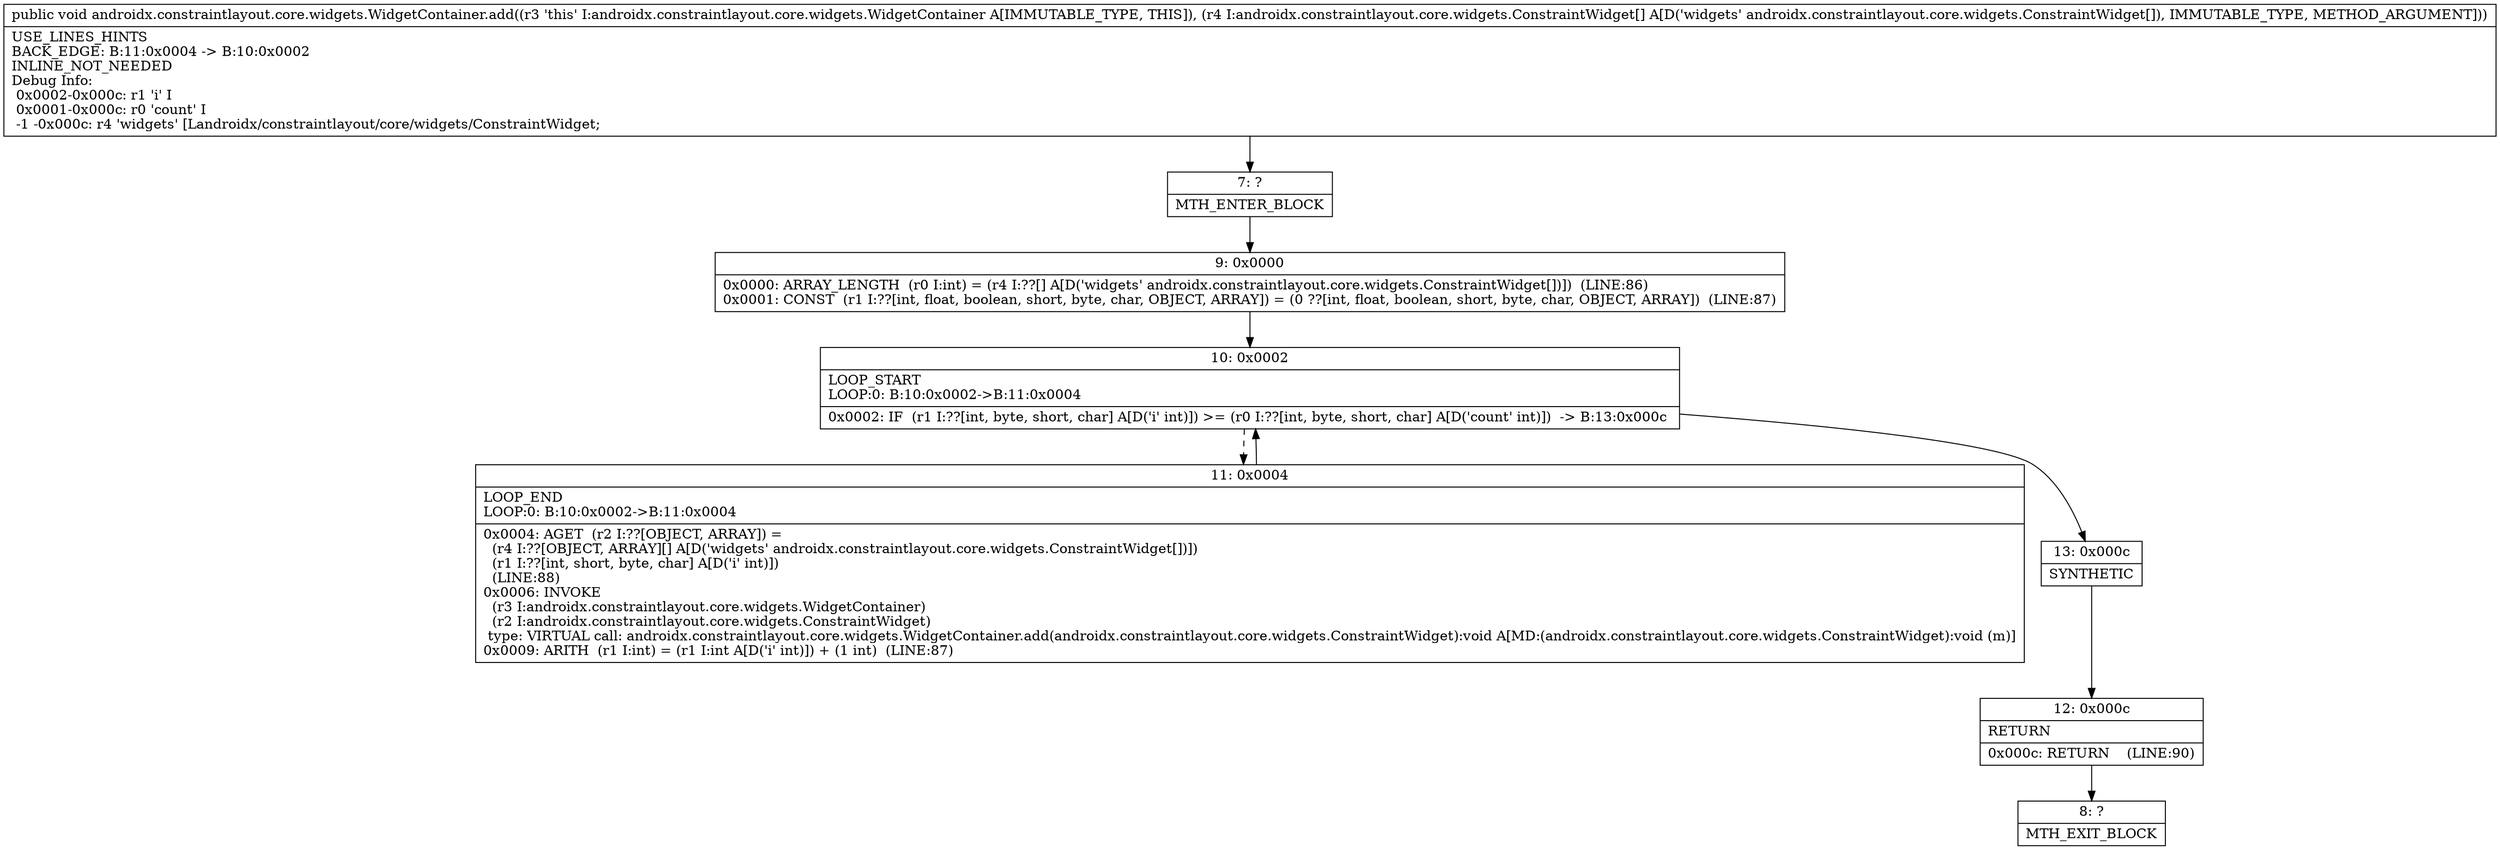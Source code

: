 digraph "CFG forandroidx.constraintlayout.core.widgets.WidgetContainer.add([Landroidx\/constraintlayout\/core\/widgets\/ConstraintWidget;)V" {
Node_7 [shape=record,label="{7\:\ ?|MTH_ENTER_BLOCK\l}"];
Node_9 [shape=record,label="{9\:\ 0x0000|0x0000: ARRAY_LENGTH  (r0 I:int) = (r4 I:??[] A[D('widgets' androidx.constraintlayout.core.widgets.ConstraintWidget[])])  (LINE:86)\l0x0001: CONST  (r1 I:??[int, float, boolean, short, byte, char, OBJECT, ARRAY]) = (0 ??[int, float, boolean, short, byte, char, OBJECT, ARRAY])  (LINE:87)\l}"];
Node_10 [shape=record,label="{10\:\ 0x0002|LOOP_START\lLOOP:0: B:10:0x0002\-\>B:11:0x0004\l|0x0002: IF  (r1 I:??[int, byte, short, char] A[D('i' int)]) \>= (r0 I:??[int, byte, short, char] A[D('count' int)])  \-\> B:13:0x000c \l}"];
Node_11 [shape=record,label="{11\:\ 0x0004|LOOP_END\lLOOP:0: B:10:0x0002\-\>B:11:0x0004\l|0x0004: AGET  (r2 I:??[OBJECT, ARRAY]) = \l  (r4 I:??[OBJECT, ARRAY][] A[D('widgets' androidx.constraintlayout.core.widgets.ConstraintWidget[])])\l  (r1 I:??[int, short, byte, char] A[D('i' int)])\l  (LINE:88)\l0x0006: INVOKE  \l  (r3 I:androidx.constraintlayout.core.widgets.WidgetContainer)\l  (r2 I:androidx.constraintlayout.core.widgets.ConstraintWidget)\l type: VIRTUAL call: androidx.constraintlayout.core.widgets.WidgetContainer.add(androidx.constraintlayout.core.widgets.ConstraintWidget):void A[MD:(androidx.constraintlayout.core.widgets.ConstraintWidget):void (m)]\l0x0009: ARITH  (r1 I:int) = (r1 I:int A[D('i' int)]) + (1 int)  (LINE:87)\l}"];
Node_13 [shape=record,label="{13\:\ 0x000c|SYNTHETIC\l}"];
Node_12 [shape=record,label="{12\:\ 0x000c|RETURN\l|0x000c: RETURN    (LINE:90)\l}"];
Node_8 [shape=record,label="{8\:\ ?|MTH_EXIT_BLOCK\l}"];
MethodNode[shape=record,label="{public void androidx.constraintlayout.core.widgets.WidgetContainer.add((r3 'this' I:androidx.constraintlayout.core.widgets.WidgetContainer A[IMMUTABLE_TYPE, THIS]), (r4 I:androidx.constraintlayout.core.widgets.ConstraintWidget[] A[D('widgets' androidx.constraintlayout.core.widgets.ConstraintWidget[]), IMMUTABLE_TYPE, METHOD_ARGUMENT]))  | USE_LINES_HINTS\lBACK_EDGE: B:11:0x0004 \-\> B:10:0x0002\lINLINE_NOT_NEEDED\lDebug Info:\l  0x0002\-0x000c: r1 'i' I\l  0x0001\-0x000c: r0 'count' I\l  \-1 \-0x000c: r4 'widgets' [Landroidx\/constraintlayout\/core\/widgets\/ConstraintWidget;\l}"];
MethodNode -> Node_7;Node_7 -> Node_9;
Node_9 -> Node_10;
Node_10 -> Node_11[style=dashed];
Node_10 -> Node_13;
Node_11 -> Node_10;
Node_13 -> Node_12;
Node_12 -> Node_8;
}


